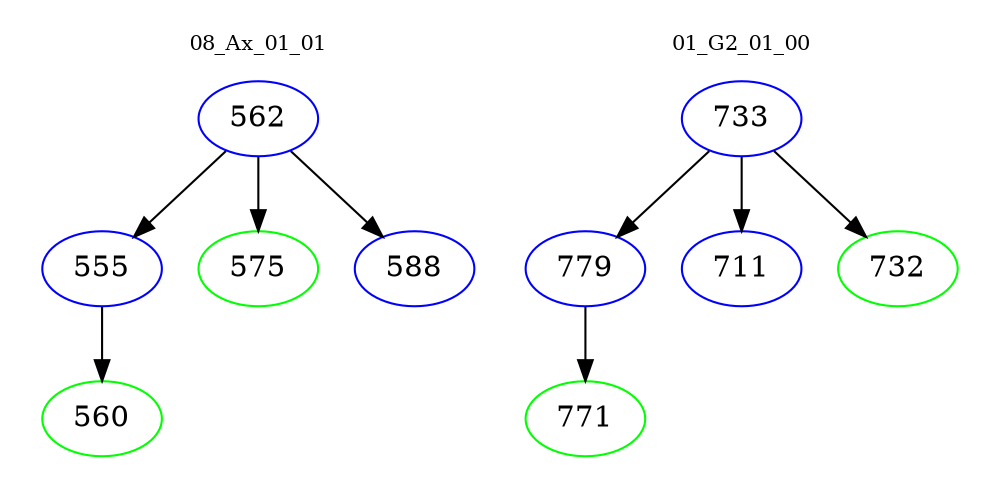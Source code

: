 digraph{
subgraph cluster_0 {
color = white
label = "08_Ax_01_01";
fontsize=10;
T0_562 [label="562", color="blue"]
T0_562 -> T0_555 [color="black"]
T0_555 [label="555", color="blue"]
T0_555 -> T0_560 [color="black"]
T0_560 [label="560", color="green"]
T0_562 -> T0_575 [color="black"]
T0_575 [label="575", color="green"]
T0_562 -> T0_588 [color="black"]
T0_588 [label="588", color="blue"]
}
subgraph cluster_1 {
color = white
label = "01_G2_01_00";
fontsize=10;
T1_733 [label="733", color="blue"]
T1_733 -> T1_779 [color="black"]
T1_779 [label="779", color="blue"]
T1_779 -> T1_771 [color="black"]
T1_771 [label="771", color="green"]
T1_733 -> T1_711 [color="black"]
T1_711 [label="711", color="blue"]
T1_733 -> T1_732 [color="black"]
T1_732 [label="732", color="green"]
}
}
